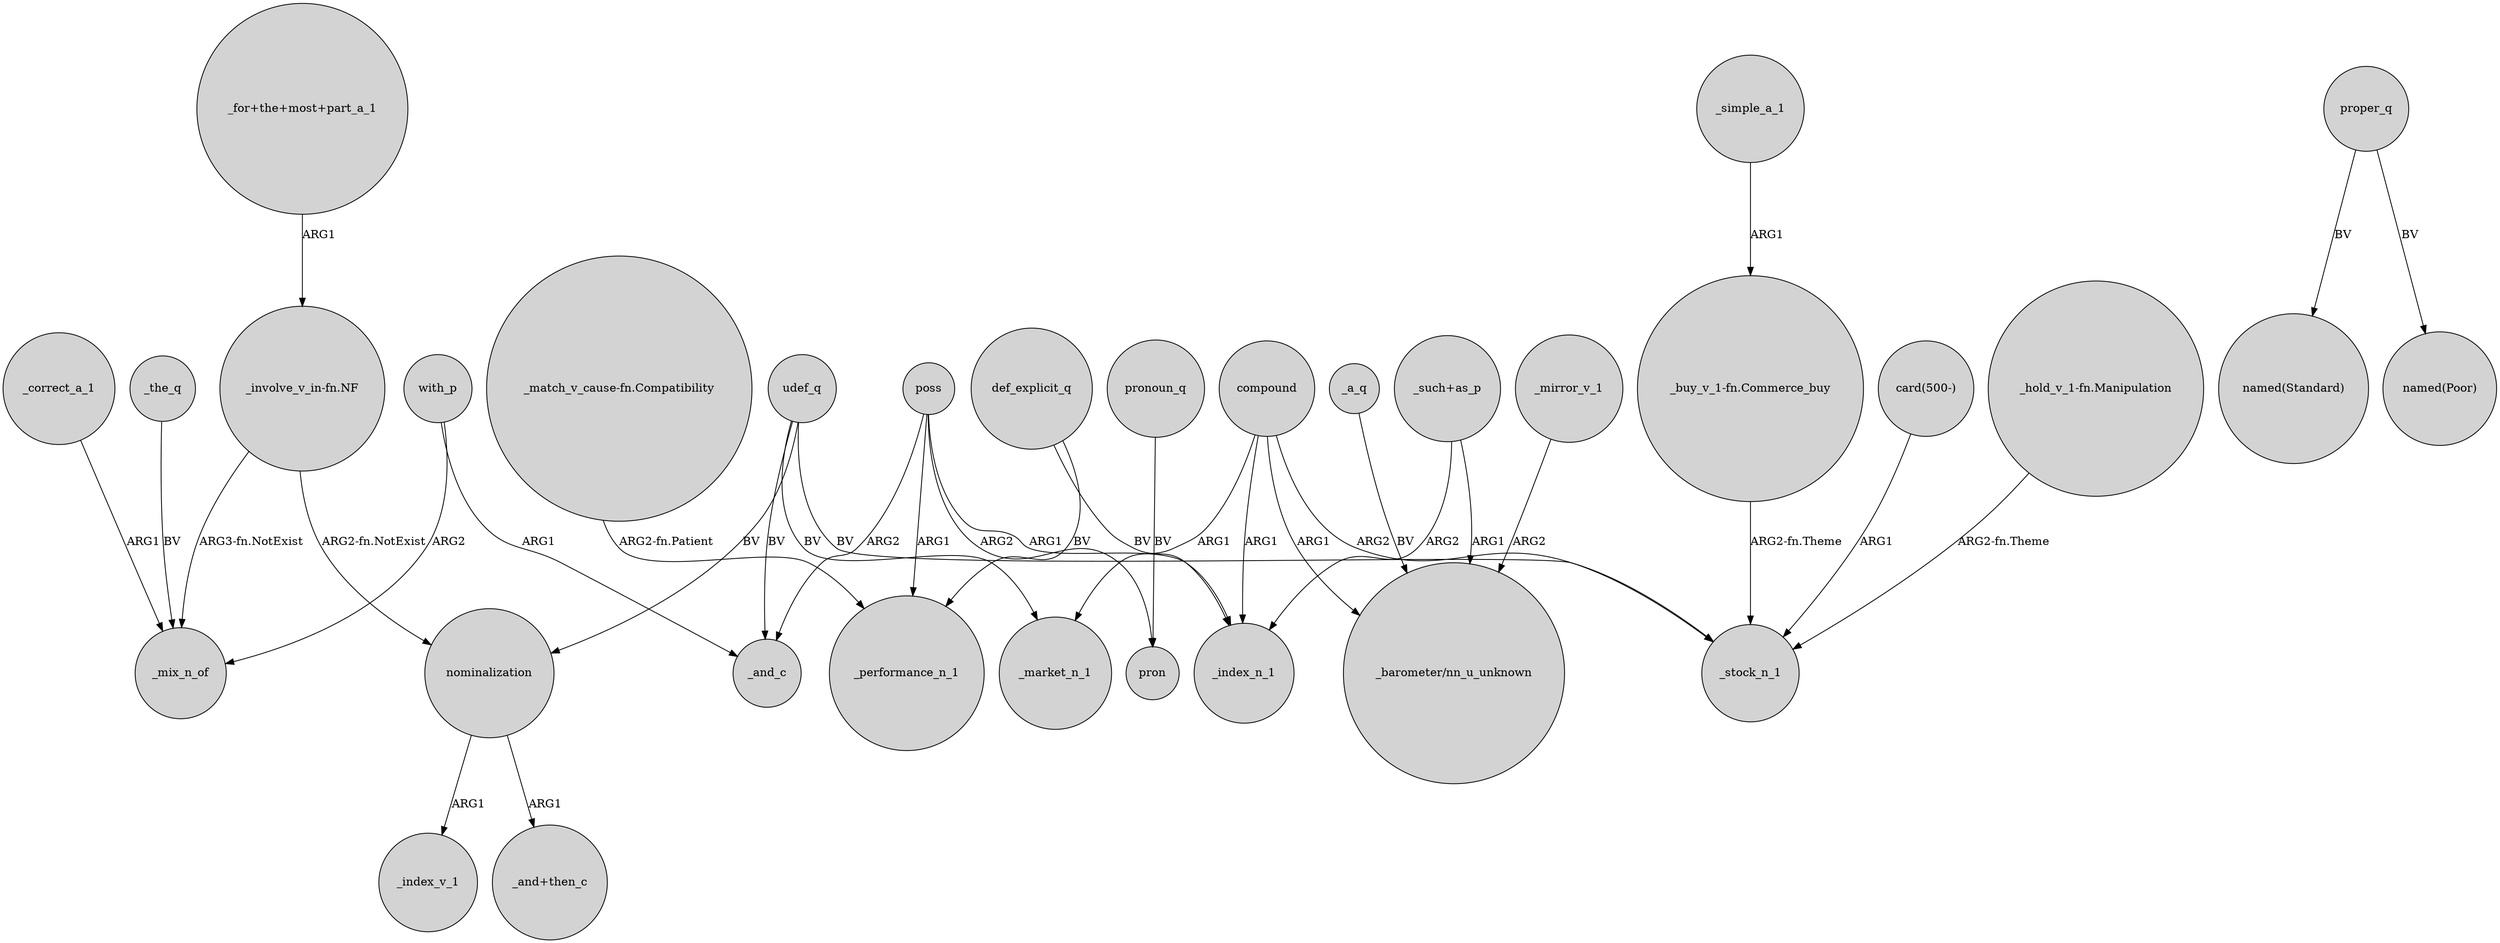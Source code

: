 digraph {
	node [shape=circle style=filled]
	poss -> _and_c [label=ARG2]
	poss -> pron [label=ARG2]
	_the_q -> _mix_n_of [label=BV]
	_simple_a_1 -> "_buy_v_1-fn.Commerce_buy" [label=ARG1]
	def_explicit_q -> _index_n_1 [label=BV]
	"_for+the+most+part_a_1" -> "_involve_v_in-fn.NF" [label=ARG1]
	compound -> "_barometer/nn_u_unknown" [label=ARG1]
	proper_q -> "named(Standard)" [label=BV]
	"_involve_v_in-fn.NF" -> _mix_n_of [label="ARG3-fn.NotExist"]
	with_p -> _mix_n_of [label=ARG2]
	udef_q -> _market_n_1 [label=BV]
	"card(500-)" -> _stock_n_1 [label=ARG1]
	"_such+as_p" -> _index_n_1 [label=ARG2]
	"_involve_v_in-fn.NF" -> nominalization [label="ARG2-fn.NotExist"]
	compound -> _stock_n_1 [label=ARG2]
	pronoun_q -> pron [label=BV]
	_mirror_v_1 -> "_barometer/nn_u_unknown" [label=ARG2]
	nominalization -> _index_v_1 [label=ARG1]
	"_match_v_cause-fn.Compatibility" -> _performance_n_1 [label="ARG2-fn.Patient"]
	udef_q -> _stock_n_1 [label=BV]
	_a_q -> "_barometer/nn_u_unknown" [label=BV]
	nominalization -> "_and+then_c" [label=ARG1]
	poss -> _index_n_1 [label=ARG1]
	def_explicit_q -> _performance_n_1 [label=BV]
	poss -> _performance_n_1 [label=ARG1]
	udef_q -> nominalization [label=BV]
	"_such+as_p" -> "_barometer/nn_u_unknown" [label=ARG1]
	"_hold_v_1-fn.Manipulation" -> _stock_n_1 [label="ARG2-fn.Theme"]
	compound -> _market_n_1 [label=ARG1]
	udef_q -> _and_c [label=BV]
	"_buy_v_1-fn.Commerce_buy" -> _stock_n_1 [label="ARG2-fn.Theme"]
	proper_q -> "named(Poor)" [label=BV]
	with_p -> _and_c [label=ARG1]
	compound -> _index_n_1 [label=ARG1]
	_correct_a_1 -> _mix_n_of [label=ARG1]
}
